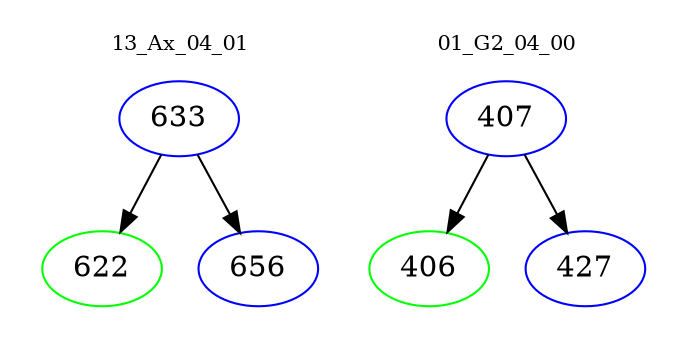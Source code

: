 digraph{
subgraph cluster_0 {
color = white
label = "13_Ax_04_01";
fontsize=10;
T0_633 [label="633", color="blue"]
T0_633 -> T0_622 [color="black"]
T0_622 [label="622", color="green"]
T0_633 -> T0_656 [color="black"]
T0_656 [label="656", color="blue"]
}
subgraph cluster_1 {
color = white
label = "01_G2_04_00";
fontsize=10;
T1_407 [label="407", color="blue"]
T1_407 -> T1_406 [color="black"]
T1_406 [label="406", color="green"]
T1_407 -> T1_427 [color="black"]
T1_427 [label="427", color="blue"]
}
}
